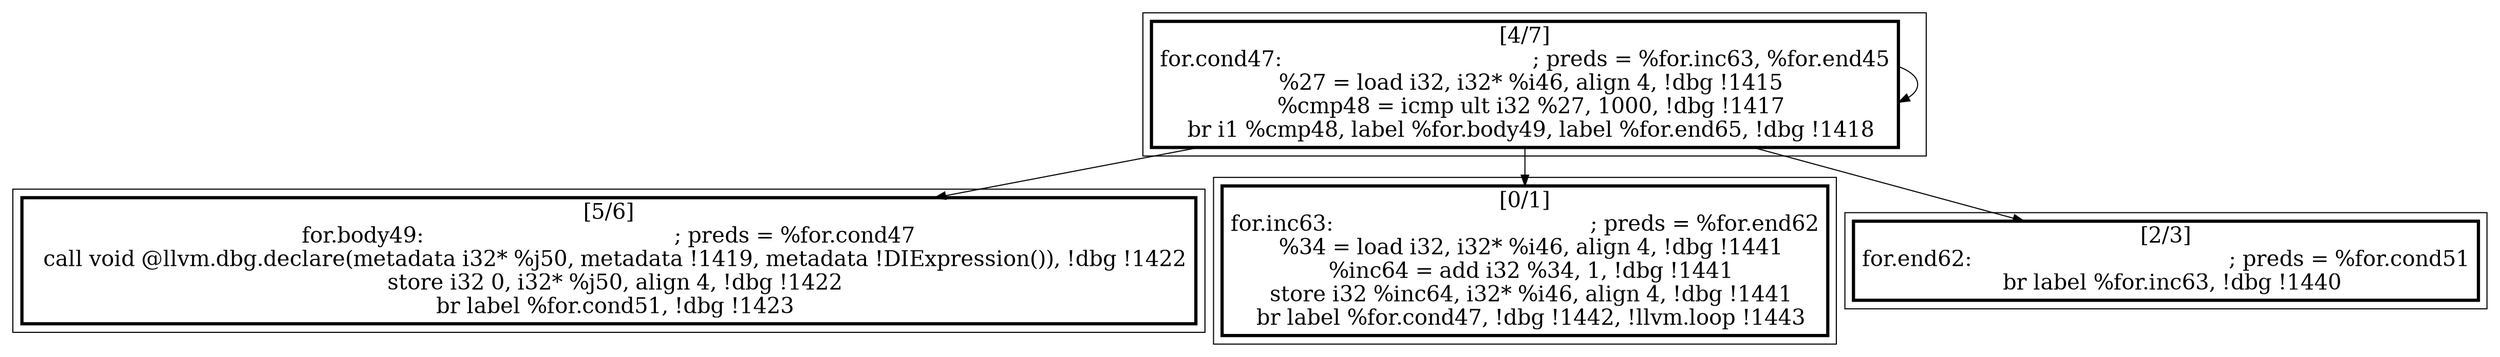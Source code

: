 
digraph G {



node753->node753 [ ]
node753->node754 [ ]
node753->node751 [ ]
node753->node752 [ ]


subgraph cluster3 {


node754 [penwidth=3.0,fontsize=20,shape=rectangle,label="[5/6]
for.body49:                                       ; preds = %for.cond47
  call void @llvm.dbg.declare(metadata i32* %j50, metadata !1419, metadata !DIExpression()), !dbg !1422
  store i32 0, i32* %j50, align 4, !dbg !1422
  br label %for.cond51, !dbg !1423
" ]



}

subgraph cluster2 {


node753 [penwidth=3.0,fontsize=20,shape=rectangle,label="[4/7]
for.cond47:                                       ; preds = %for.inc63, %for.end45
  %27 = load i32, i32* %i46, align 4, !dbg !1415
  %cmp48 = icmp ult i32 %27, 1000, !dbg !1417
  br i1 %cmp48, label %for.body49, label %for.end65, !dbg !1418
" ]



}

subgraph cluster0 {


node751 [penwidth=3.0,fontsize=20,shape=rectangle,label="[0/1]
for.inc63:                                        ; preds = %for.end62
  %34 = load i32, i32* %i46, align 4, !dbg !1441
  %inc64 = add i32 %34, 1, !dbg !1441
  store i32 %inc64, i32* %i46, align 4, !dbg !1441
  br label %for.cond47, !dbg !1442, !llvm.loop !1443
" ]



}

subgraph cluster1 {


node752 [penwidth=3.0,fontsize=20,shape=rectangle,label="[2/3]
for.end62:                                        ; preds = %for.cond51
  br label %for.inc63, !dbg !1440
" ]



}

}
